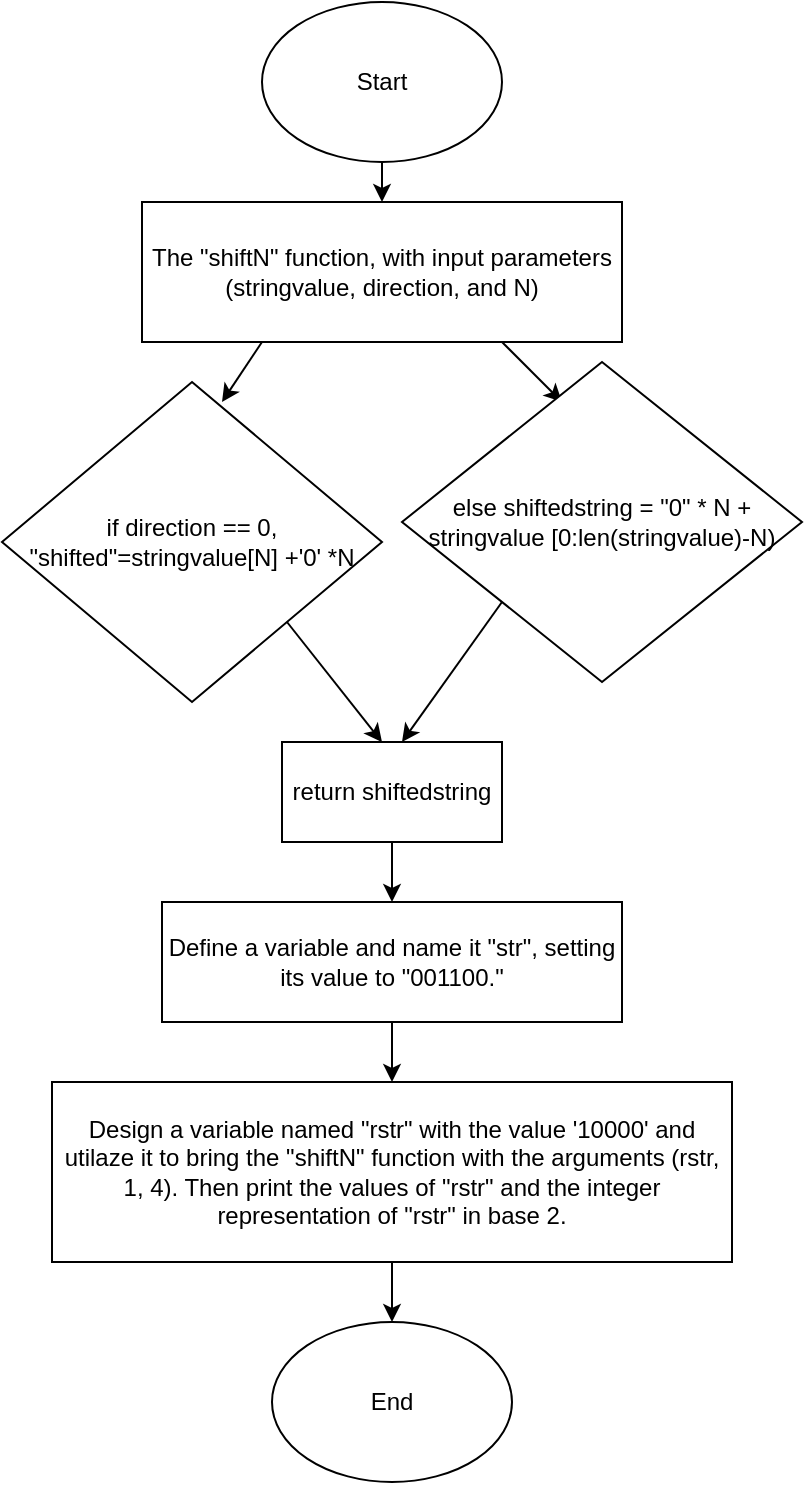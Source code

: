 <mxfile>
    <diagram id="-j5wGc0caIKbWdodgpe-" name="Page-1">
        <mxGraphModel dx="1580" dy="427" grid="1" gridSize="10" guides="1" tooltips="1" connect="1" arrows="1" fold="1" page="1" pageScale="1" pageWidth="850" pageHeight="1100" math="0" shadow="0">
            <root>
                <mxCell id="0"/>
                <mxCell id="1" parent="0"/>
                <mxCell id="3" style="edgeStyle=none;html=1;" edge="1" parent="1" source="2" target="4">
                    <mxGeometry relative="1" as="geometry">
                        <mxPoint x="150" y="150" as="targetPoint"/>
                    </mxGeometry>
                </mxCell>
                <mxCell id="2" value="Start" style="ellipse;whiteSpace=wrap;html=1;" vertex="1" parent="1">
                    <mxGeometry x="90" y="40" width="120" height="80" as="geometry"/>
                </mxCell>
                <mxCell id="7" style="edgeStyle=none;html=1;exitX=0.25;exitY=1;exitDx=0;exitDy=0;" edge="1" parent="1" source="4">
                    <mxGeometry relative="1" as="geometry">
                        <mxPoint x="70" y="240" as="targetPoint"/>
                    </mxGeometry>
                </mxCell>
                <mxCell id="8" style="edgeStyle=none;html=1;exitX=0.75;exitY=1;exitDx=0;exitDy=0;" edge="1" parent="1" source="4">
                    <mxGeometry relative="1" as="geometry">
                        <mxPoint x="240" y="240" as="targetPoint"/>
                    </mxGeometry>
                </mxCell>
                <mxCell id="4" value="The &quot;shiftN&quot; function, with input parameters (stringvalue, direction, and N)" style="rounded=0;whiteSpace=wrap;html=1;" vertex="1" parent="1">
                    <mxGeometry x="30" y="140" width="240" height="70" as="geometry"/>
                </mxCell>
                <mxCell id="13" style="edgeStyle=none;html=1;exitX=1;exitY=1;exitDx=0;exitDy=0;" edge="1" parent="1" source="9">
                    <mxGeometry relative="1" as="geometry">
                        <mxPoint x="150" y="410" as="targetPoint"/>
                    </mxGeometry>
                </mxCell>
                <mxCell id="9" value="if direction == 0, &quot;shifted&quot;=stringvalue[N] +'0' *N" style="rhombus;whiteSpace=wrap;html=1;" vertex="1" parent="1">
                    <mxGeometry x="-40" y="230" width="190" height="160" as="geometry"/>
                </mxCell>
                <mxCell id="12" style="edgeStyle=none;html=1;exitX=0;exitY=1;exitDx=0;exitDy=0;" edge="1" parent="1" source="10">
                    <mxGeometry relative="1" as="geometry">
                        <mxPoint x="160" y="410" as="targetPoint"/>
                    </mxGeometry>
                </mxCell>
                <mxCell id="10" value="else shiftedstring = &quot;0&quot; * N + stringvalue [0:len(stringvalue)-N)" style="rhombus;whiteSpace=wrap;html=1;" vertex="1" parent="1">
                    <mxGeometry x="160" y="220" width="200" height="160" as="geometry"/>
                </mxCell>
                <mxCell id="15" style="edgeStyle=none;html=1;" edge="1" parent="1" source="14">
                    <mxGeometry relative="1" as="geometry">
                        <mxPoint x="155" y="490" as="targetPoint"/>
                    </mxGeometry>
                </mxCell>
                <mxCell id="14" value="return shiftedstring" style="rounded=0;whiteSpace=wrap;html=1;" vertex="1" parent="1">
                    <mxGeometry x="100" y="410" width="110" height="50" as="geometry"/>
                </mxCell>
                <mxCell id="18" style="edgeStyle=none;html=1;" edge="1" parent="1" source="16" target="19">
                    <mxGeometry relative="1" as="geometry">
                        <mxPoint x="155" y="580" as="targetPoint"/>
                    </mxGeometry>
                </mxCell>
                <mxCell id="16" value="Define a variable and name it &quot;str&quot;, setting its value to &quot;001100.&quot;" style="rounded=0;whiteSpace=wrap;html=1;" vertex="1" parent="1">
                    <mxGeometry x="40" y="490" width="230" height="60" as="geometry"/>
                </mxCell>
                <mxCell id="20" style="edgeStyle=none;html=1;" edge="1" parent="1" source="19" target="21">
                    <mxGeometry relative="1" as="geometry">
                        <mxPoint x="155" y="700" as="targetPoint"/>
                    </mxGeometry>
                </mxCell>
                <mxCell id="19" value="Design a variable named &quot;rstr&quot; with the value '10000' and utilaze it to bring the &quot;shiftN&quot; function with the arguments (rstr, 1, 4). Then print the values of &quot;rstr&quot; and the integer representation of &quot;rstr&quot; in base 2." style="rounded=0;whiteSpace=wrap;html=1;" vertex="1" parent="1">
                    <mxGeometry x="-15" y="580" width="340" height="90" as="geometry"/>
                </mxCell>
                <mxCell id="21" value="End" style="ellipse;whiteSpace=wrap;html=1;" vertex="1" parent="1">
                    <mxGeometry x="95" y="700" width="120" height="80" as="geometry"/>
                </mxCell>
            </root>
        </mxGraphModel>
    </diagram>
</mxfile>
